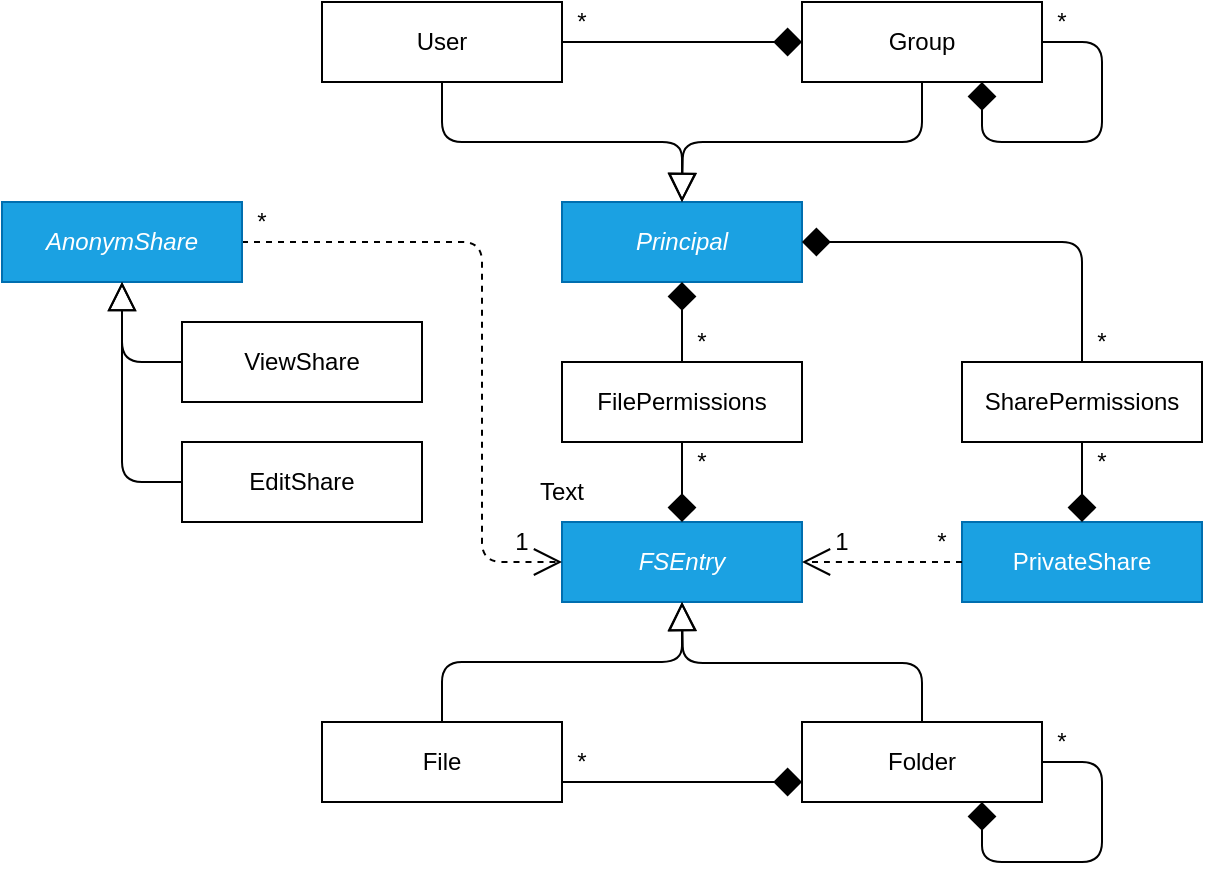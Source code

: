 <mxfile>
    <diagram id="1qcAR_hYLeLONG2qynyb" name="Page-1">
        <mxGraphModel dx="735" dy="377" grid="1" gridSize="10" guides="1" tooltips="1" connect="1" arrows="1" fold="1" page="1" pageScale="1" pageWidth="1169" pageHeight="827" math="0" shadow="0">
            <root>
                <mxCell id="0"/>
                <mxCell id="1" parent="0"/>
                <mxCell id="2" value="&lt;i&gt;FSEntry&lt;/i&gt;" style="rounded=0;whiteSpace=wrap;html=1;fillColor=#1ba1e2;fontColor=#ffffff;strokeColor=#006EAF;" vertex="1" parent="1">
                    <mxGeometry x="320" y="360" width="120" height="40" as="geometry"/>
                </mxCell>
                <mxCell id="7" style="edgeStyle=orthogonalEdgeStyle;jumpSize=11;html=1;exitX=0.5;exitY=0;exitDx=0;exitDy=0;entryX=0.5;entryY=1;entryDx=0;entryDy=0;startArrow=none;startFill=0;endArrow=block;endFill=0;startSize=12;endSize=12;" edge="1" parent="1" source="3" target="2">
                    <mxGeometry relative="1" as="geometry"/>
                </mxCell>
                <mxCell id="3" value="File" style="rounded=0;whiteSpace=wrap;html=1;" vertex="1" parent="1">
                    <mxGeometry x="200" y="460" width="120" height="40" as="geometry"/>
                </mxCell>
                <mxCell id="5" style="edgeStyle=none;html=1;exitX=0;exitY=0.75;exitDx=0;exitDy=0;entryX=1;entryY=0.75;entryDx=0;entryDy=0;startArrow=diamond;startFill=1;jumpSize=11;endSize=12;startSize=12;endArrow=none;endFill=0;" edge="1" parent="1" source="4" target="3">
                    <mxGeometry relative="1" as="geometry"/>
                </mxCell>
                <mxCell id="8" style="edgeStyle=orthogonalEdgeStyle;jumpSize=11;html=1;exitX=0.5;exitY=0;exitDx=0;exitDy=0;startArrow=none;startFill=0;endArrow=block;endFill=0;startSize=12;endSize=12;" edge="1" parent="1" source="4">
                    <mxGeometry relative="1" as="geometry">
                        <mxPoint x="380" y="400" as="targetPoint"/>
                    </mxGeometry>
                </mxCell>
                <mxCell id="4" value="Folder" style="rounded=0;whiteSpace=wrap;html=1;" vertex="1" parent="1">
                    <mxGeometry x="440" y="460" width="120" height="40" as="geometry"/>
                </mxCell>
                <mxCell id="6" style="edgeStyle=none;jumpSize=11;html=1;exitX=0.75;exitY=1;exitDx=0;exitDy=0;entryX=1;entryY=0.5;entryDx=0;entryDy=0;startArrow=diamond;startFill=1;endArrow=none;endFill=0;startSize=12;endSize=12;" edge="1" parent="1" source="4" target="4">
                    <mxGeometry relative="1" as="geometry">
                        <Array as="points">
                            <mxPoint x="530" y="530"/>
                            <mxPoint x="590" y="530"/>
                            <mxPoint x="590" y="480"/>
                        </Array>
                    </mxGeometry>
                </mxCell>
                <mxCell id="9" value="FilePermissions" style="rounded=0;whiteSpace=wrap;html=1;" vertex="1" parent="1">
                    <mxGeometry x="320" y="280" width="120" height="40" as="geometry"/>
                </mxCell>
                <mxCell id="10" style="edgeStyle=none;html=1;exitX=0.5;exitY=0;exitDx=0;exitDy=0;entryX=0.5;entryY=1;entryDx=0;entryDy=0;startArrow=diamond;startFill=1;jumpSize=11;endSize=12;startSize=12;endArrow=none;endFill=0;" edge="1" parent="1" source="2" target="9">
                    <mxGeometry relative="1" as="geometry">
                        <mxPoint x="450" y="500" as="sourcePoint"/>
                        <mxPoint x="330" y="500" as="targetPoint"/>
                    </mxGeometry>
                </mxCell>
                <mxCell id="11" value="&lt;i&gt;Principal&lt;/i&gt;" style="rounded=0;whiteSpace=wrap;html=1;fillColor=#1ba1e2;fontColor=#ffffff;strokeColor=#006EAF;" vertex="1" parent="1">
                    <mxGeometry x="320" y="200" width="120" height="40" as="geometry"/>
                </mxCell>
                <mxCell id="12" style="edgeStyle=none;html=1;exitX=0.5;exitY=1;exitDx=0;exitDy=0;entryX=0.5;entryY=0;entryDx=0;entryDy=0;startArrow=diamond;startFill=1;jumpSize=11;endSize=12;startSize=12;endArrow=none;endFill=0;" edge="1" parent="1" source="11" target="9">
                    <mxGeometry relative="1" as="geometry">
                        <mxPoint x="390" y="370" as="sourcePoint"/>
                        <mxPoint x="390" y="330" as="targetPoint"/>
                    </mxGeometry>
                </mxCell>
                <mxCell id="13" value="User" style="rounded=0;whiteSpace=wrap;html=1;" vertex="1" parent="1">
                    <mxGeometry x="200" y="100" width="120" height="40" as="geometry"/>
                </mxCell>
                <mxCell id="14" value="Group" style="rounded=0;whiteSpace=wrap;html=1;" vertex="1" parent="1">
                    <mxGeometry x="440" y="100" width="120" height="40" as="geometry"/>
                </mxCell>
                <mxCell id="15" style="edgeStyle=none;html=1;exitX=0;exitY=0.5;exitDx=0;exitDy=0;entryX=1;entryY=0.5;entryDx=0;entryDy=0;startArrow=diamond;startFill=1;jumpSize=11;endSize=12;startSize=12;endArrow=none;endFill=0;" edge="1" parent="1" source="14" target="13">
                    <mxGeometry relative="1" as="geometry">
                        <mxPoint x="450" y="500" as="sourcePoint"/>
                        <mxPoint x="330" y="500" as="targetPoint"/>
                    </mxGeometry>
                </mxCell>
                <mxCell id="16" style="edgeStyle=orthogonalEdgeStyle;jumpSize=11;html=1;exitX=0.5;exitY=1;exitDx=0;exitDy=0;entryX=0.5;entryY=0;entryDx=0;entryDy=0;startArrow=none;startFill=0;endArrow=block;endFill=0;startSize=12;endSize=12;" edge="1" parent="1" source="13" target="11">
                    <mxGeometry relative="1" as="geometry">
                        <mxPoint x="270" y="470" as="sourcePoint"/>
                        <mxPoint x="390" y="410" as="targetPoint"/>
                    </mxGeometry>
                </mxCell>
                <mxCell id="17" style="edgeStyle=orthogonalEdgeStyle;jumpSize=11;html=1;exitX=0.5;exitY=1;exitDx=0;exitDy=0;startArrow=none;startFill=0;endArrow=block;endFill=0;startSize=12;endSize=12;" edge="1" parent="1" source="14">
                    <mxGeometry relative="1" as="geometry">
                        <mxPoint x="270" y="150" as="sourcePoint"/>
                        <mxPoint x="380" y="200" as="targetPoint"/>
                    </mxGeometry>
                </mxCell>
                <mxCell id="18" style="edgeStyle=none;jumpSize=11;html=1;entryX=1;entryY=0.5;entryDx=0;entryDy=0;startArrow=diamond;startFill=1;endArrow=none;endFill=0;startSize=12;endSize=12;exitX=0.75;exitY=1;exitDx=0;exitDy=0;" edge="1" parent="1" source="14" target="14">
                    <mxGeometry relative="1" as="geometry">
                        <mxPoint x="540" y="210" as="sourcePoint"/>
                        <mxPoint x="570" y="160" as="targetPoint"/>
                        <Array as="points">
                            <mxPoint x="530" y="170"/>
                            <mxPoint x="590" y="170"/>
                            <mxPoint x="590" y="120"/>
                        </Array>
                    </mxGeometry>
                </mxCell>
                <mxCell id="22" style="edgeStyle=orthogonalEdgeStyle;jumpSize=11;html=1;exitX=1;exitY=0.5;exitDx=0;exitDy=0;entryX=0;entryY=0.5;entryDx=0;entryDy=0;startArrow=none;startFill=0;endArrow=open;endFill=0;startSize=12;endSize=12;dashed=1;" edge="1" parent="1" source="19" target="2">
                    <mxGeometry relative="1" as="geometry">
                        <Array as="points">
                            <mxPoint x="280" y="220"/>
                            <mxPoint x="280" y="380"/>
                        </Array>
                    </mxGeometry>
                </mxCell>
                <mxCell id="19" value="&lt;i&gt;AnonymShare&lt;/i&gt;" style="rounded=0;whiteSpace=wrap;html=1;fillColor=#1ba1e2;fontColor=#ffffff;strokeColor=#006EAF;" vertex="1" parent="1">
                    <mxGeometry x="40" y="200" width="120" height="40" as="geometry"/>
                </mxCell>
                <mxCell id="20" value="ViewShare" style="rounded=0;whiteSpace=wrap;html=1;" vertex="1" parent="1">
                    <mxGeometry x="130" y="260" width="120" height="40" as="geometry"/>
                </mxCell>
                <mxCell id="21" value="EditShare" style="rounded=0;whiteSpace=wrap;html=1;" vertex="1" parent="1">
                    <mxGeometry x="130" y="320" width="120" height="40" as="geometry"/>
                </mxCell>
                <mxCell id="23" style="edgeStyle=orthogonalEdgeStyle;jumpSize=11;html=1;exitX=0;exitY=0.5;exitDx=0;exitDy=0;entryX=0.5;entryY=1;entryDx=0;entryDy=0;startArrow=none;startFill=0;endArrow=block;endFill=0;startSize=12;endSize=12;" edge="1" parent="1" source="20" target="19">
                    <mxGeometry relative="1" as="geometry">
                        <mxPoint x="270" y="470" as="sourcePoint"/>
                        <mxPoint x="390" y="410" as="targetPoint"/>
                    </mxGeometry>
                </mxCell>
                <mxCell id="24" style="edgeStyle=orthogonalEdgeStyle;jumpSize=11;html=1;exitX=0;exitY=0.5;exitDx=0;exitDy=0;startArrow=none;startFill=0;endArrow=block;endFill=0;startSize=12;endSize=12;entryX=0.5;entryY=1;entryDx=0;entryDy=0;" edge="1" parent="1" source="21" target="19">
                    <mxGeometry relative="1" as="geometry">
                        <mxPoint x="130" y="290" as="sourcePoint"/>
                        <mxPoint x="80" y="270" as="targetPoint"/>
                    </mxGeometry>
                </mxCell>
                <mxCell id="25" value="Text" style="text;html=1;strokeColor=none;fillColor=none;align=center;verticalAlign=middle;whiteSpace=wrap;rounded=0;" vertex="1" parent="1">
                    <mxGeometry x="290" y="330" width="60" height="30" as="geometry"/>
                </mxCell>
                <mxCell id="27" value="*" style="text;html=1;strokeColor=none;fillColor=none;align=center;verticalAlign=middle;whiteSpace=wrap;rounded=0;" vertex="1" parent="1">
                    <mxGeometry x="380" y="260" width="20" height="20" as="geometry"/>
                </mxCell>
                <mxCell id="28" value="*" style="text;html=1;strokeColor=none;fillColor=none;align=center;verticalAlign=middle;whiteSpace=wrap;rounded=0;" vertex="1" parent="1">
                    <mxGeometry x="380" y="320" width="20" height="20" as="geometry"/>
                </mxCell>
                <mxCell id="29" value="*" style="text;html=1;strokeColor=none;fillColor=none;align=center;verticalAlign=middle;whiteSpace=wrap;rounded=0;" vertex="1" parent="1">
                    <mxGeometry x="320" y="470" width="20" height="20" as="geometry"/>
                </mxCell>
                <mxCell id="30" value="*" style="text;html=1;strokeColor=none;fillColor=none;align=center;verticalAlign=middle;whiteSpace=wrap;rounded=0;" vertex="1" parent="1">
                    <mxGeometry x="560" y="460" width="20" height="20" as="geometry"/>
                </mxCell>
                <mxCell id="31" value="*" style="text;html=1;strokeColor=none;fillColor=none;align=center;verticalAlign=middle;whiteSpace=wrap;rounded=0;" vertex="1" parent="1">
                    <mxGeometry x="560" y="100" width="20" height="20" as="geometry"/>
                </mxCell>
                <mxCell id="32" value="*" style="text;html=1;strokeColor=none;fillColor=none;align=center;verticalAlign=middle;whiteSpace=wrap;rounded=0;" vertex="1" parent="1">
                    <mxGeometry x="320" y="100" width="20" height="20" as="geometry"/>
                </mxCell>
                <mxCell id="33" value="1" style="text;html=1;strokeColor=none;fillColor=none;align=center;verticalAlign=middle;whiteSpace=wrap;rounded=0;" vertex="1" parent="1">
                    <mxGeometry x="290" y="360" width="20" height="20" as="geometry"/>
                </mxCell>
                <mxCell id="35" value="SharePermissions" style="rounded=0;whiteSpace=wrap;html=1;" vertex="1" parent="1">
                    <mxGeometry x="520" y="280" width="120" height="40" as="geometry"/>
                </mxCell>
                <mxCell id="36" style="edgeStyle=orthogonalEdgeStyle;html=1;exitX=1;exitY=0.5;exitDx=0;exitDy=0;entryX=0.5;entryY=0;entryDx=0;entryDy=0;startArrow=diamond;startFill=1;jumpSize=11;endSize=12;startSize=12;endArrow=none;endFill=0;" edge="1" parent="1" source="11" target="35">
                    <mxGeometry relative="1" as="geometry">
                        <mxPoint x="390" y="250" as="sourcePoint"/>
                        <mxPoint x="390" y="290" as="targetPoint"/>
                    </mxGeometry>
                </mxCell>
                <mxCell id="37" value="PrivateShare" style="rounded=0;whiteSpace=wrap;html=1;fillColor=#1ba1e2;fontColor=#ffffff;strokeColor=#006EAF;" vertex="1" parent="1">
                    <mxGeometry x="520" y="360" width="120" height="40" as="geometry"/>
                </mxCell>
                <mxCell id="38" style="edgeStyle=orthogonalEdgeStyle;html=1;exitX=0.5;exitY=0;exitDx=0;exitDy=0;entryX=0.5;entryY=1;entryDx=0;entryDy=0;startArrow=diamond;startFill=1;jumpSize=11;endSize=12;startSize=12;endArrow=none;endFill=0;" edge="1" parent="1" source="37" target="35">
                    <mxGeometry relative="1" as="geometry">
                        <mxPoint x="450" y="230" as="sourcePoint"/>
                        <mxPoint x="590" y="290" as="targetPoint"/>
                    </mxGeometry>
                </mxCell>
                <mxCell id="39" value="*" style="text;html=1;strokeColor=none;fillColor=none;align=center;verticalAlign=middle;whiteSpace=wrap;rounded=0;" vertex="1" parent="1">
                    <mxGeometry x="580" y="260" width="20" height="20" as="geometry"/>
                </mxCell>
                <mxCell id="40" value="*" style="text;html=1;strokeColor=none;fillColor=none;align=center;verticalAlign=middle;whiteSpace=wrap;rounded=0;" vertex="1" parent="1">
                    <mxGeometry x="580" y="320" width="20" height="20" as="geometry"/>
                </mxCell>
                <mxCell id="41" style="edgeStyle=orthogonalEdgeStyle;jumpSize=11;html=1;exitX=0;exitY=0.5;exitDx=0;exitDy=0;entryX=1;entryY=0.5;entryDx=0;entryDy=0;startArrow=none;startFill=0;endArrow=open;endFill=0;startSize=12;endSize=12;dashed=1;" edge="1" parent="1" source="37" target="2">
                    <mxGeometry relative="1" as="geometry">
                        <mxPoint x="170" y="230" as="sourcePoint"/>
                        <mxPoint x="330" y="390" as="targetPoint"/>
                        <Array as="points">
                            <mxPoint x="460" y="380"/>
                            <mxPoint x="460" y="380"/>
                        </Array>
                    </mxGeometry>
                </mxCell>
                <mxCell id="43" value="1" style="text;html=1;strokeColor=none;fillColor=none;align=center;verticalAlign=middle;whiteSpace=wrap;rounded=0;" vertex="1" parent="1">
                    <mxGeometry x="450" y="360" width="20" height="20" as="geometry"/>
                </mxCell>
                <mxCell id="44" value="*" style="text;html=1;strokeColor=none;fillColor=none;align=center;verticalAlign=middle;whiteSpace=wrap;rounded=0;" vertex="1" parent="1">
                    <mxGeometry x="160" y="200" width="20" height="20" as="geometry"/>
                </mxCell>
                <mxCell id="45" value="*" style="text;html=1;strokeColor=none;fillColor=none;align=center;verticalAlign=middle;whiteSpace=wrap;rounded=0;" vertex="1" parent="1">
                    <mxGeometry x="500" y="360" width="20" height="20" as="geometry"/>
                </mxCell>
            </root>
        </mxGraphModel>
    </diagram>
</mxfile>